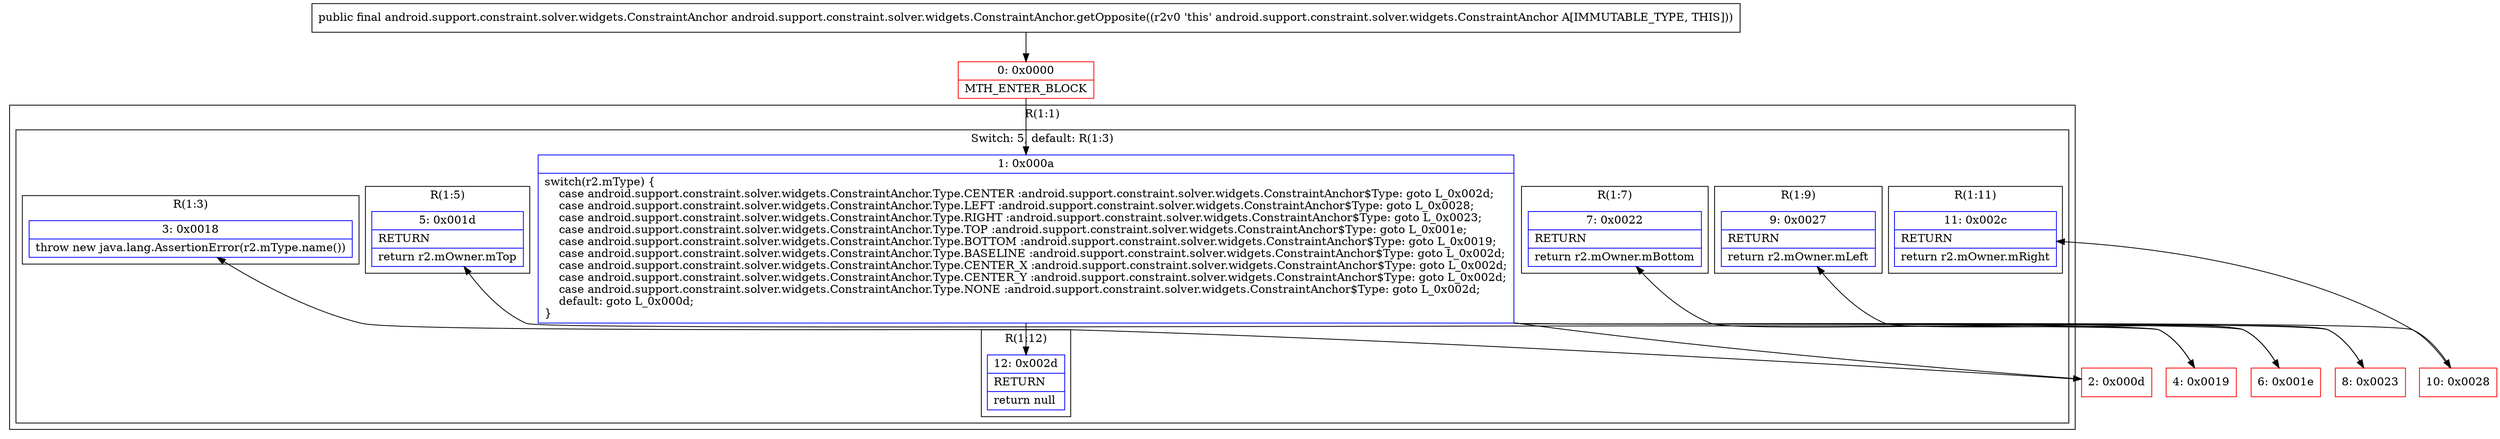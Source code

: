 digraph "CFG forandroid.support.constraint.solver.widgets.ConstraintAnchor.getOpposite()Landroid\/support\/constraint\/solver\/widgets\/ConstraintAnchor;" {
subgraph cluster_Region_384472386 {
label = "R(1:1)";
node [shape=record,color=blue];
subgraph cluster_SwitchRegion_170706270 {
label = "Switch: 5, default: R(1:3)";
node [shape=record,color=blue];
Node_1 [shape=record,label="{1\:\ 0x000a|switch(r2.mType) \{\l    case android.support.constraint.solver.widgets.ConstraintAnchor.Type.CENTER :android.support.constraint.solver.widgets.ConstraintAnchor$Type: goto L_0x002d;\l    case android.support.constraint.solver.widgets.ConstraintAnchor.Type.LEFT :android.support.constraint.solver.widgets.ConstraintAnchor$Type: goto L_0x0028;\l    case android.support.constraint.solver.widgets.ConstraintAnchor.Type.RIGHT :android.support.constraint.solver.widgets.ConstraintAnchor$Type: goto L_0x0023;\l    case android.support.constraint.solver.widgets.ConstraintAnchor.Type.TOP :android.support.constraint.solver.widgets.ConstraintAnchor$Type: goto L_0x001e;\l    case android.support.constraint.solver.widgets.ConstraintAnchor.Type.BOTTOM :android.support.constraint.solver.widgets.ConstraintAnchor$Type: goto L_0x0019;\l    case android.support.constraint.solver.widgets.ConstraintAnchor.Type.BASELINE :android.support.constraint.solver.widgets.ConstraintAnchor$Type: goto L_0x002d;\l    case android.support.constraint.solver.widgets.ConstraintAnchor.Type.CENTER_X :android.support.constraint.solver.widgets.ConstraintAnchor$Type: goto L_0x002d;\l    case android.support.constraint.solver.widgets.ConstraintAnchor.Type.CENTER_Y :android.support.constraint.solver.widgets.ConstraintAnchor$Type: goto L_0x002d;\l    case android.support.constraint.solver.widgets.ConstraintAnchor.Type.NONE :android.support.constraint.solver.widgets.ConstraintAnchor$Type: goto L_0x002d;\l    default: goto L_0x000d;\l\}\l}"];
subgraph cluster_Region_1594656681 {
label = "R(1:12)";
node [shape=record,color=blue];
Node_12 [shape=record,label="{12\:\ 0x002d|RETURN\l|return null\l}"];
}
subgraph cluster_Region_1263435694 {
label = "R(1:11)";
node [shape=record,color=blue];
Node_11 [shape=record,label="{11\:\ 0x002c|RETURN\l|return r2.mOwner.mRight\l}"];
}
subgraph cluster_Region_156021504 {
label = "R(1:9)";
node [shape=record,color=blue];
Node_9 [shape=record,label="{9\:\ 0x0027|RETURN\l|return r2.mOwner.mLeft\l}"];
}
subgraph cluster_Region_1705410882 {
label = "R(1:7)";
node [shape=record,color=blue];
Node_7 [shape=record,label="{7\:\ 0x0022|RETURN\l|return r2.mOwner.mBottom\l}"];
}
subgraph cluster_Region_1588355984 {
label = "R(1:5)";
node [shape=record,color=blue];
Node_5 [shape=record,label="{5\:\ 0x001d|RETURN\l|return r2.mOwner.mTop\l}"];
}
subgraph cluster_Region_1713882340 {
label = "R(1:3)";
node [shape=record,color=blue];
Node_3 [shape=record,label="{3\:\ 0x0018|throw new java.lang.AssertionError(r2.mType.name())\l}"];
}
}
}
Node_0 [shape=record,color=red,label="{0\:\ 0x0000|MTH_ENTER_BLOCK\l}"];
Node_2 [shape=record,color=red,label="{2\:\ 0x000d}"];
Node_4 [shape=record,color=red,label="{4\:\ 0x0019}"];
Node_6 [shape=record,color=red,label="{6\:\ 0x001e}"];
Node_8 [shape=record,color=red,label="{8\:\ 0x0023}"];
Node_10 [shape=record,color=red,label="{10\:\ 0x0028}"];
MethodNode[shape=record,label="{public final android.support.constraint.solver.widgets.ConstraintAnchor android.support.constraint.solver.widgets.ConstraintAnchor.getOpposite((r2v0 'this' android.support.constraint.solver.widgets.ConstraintAnchor A[IMMUTABLE_TYPE, THIS])) }"];
MethodNode -> Node_0;
Node_1 -> Node_2;
Node_1 -> Node_4;
Node_1 -> Node_6;
Node_1 -> Node_8;
Node_1 -> Node_10;
Node_1 -> Node_12;
Node_0 -> Node_1;
Node_2 -> Node_3;
Node_4 -> Node_5;
Node_6 -> Node_7;
Node_8 -> Node_9;
Node_10 -> Node_11;
}

